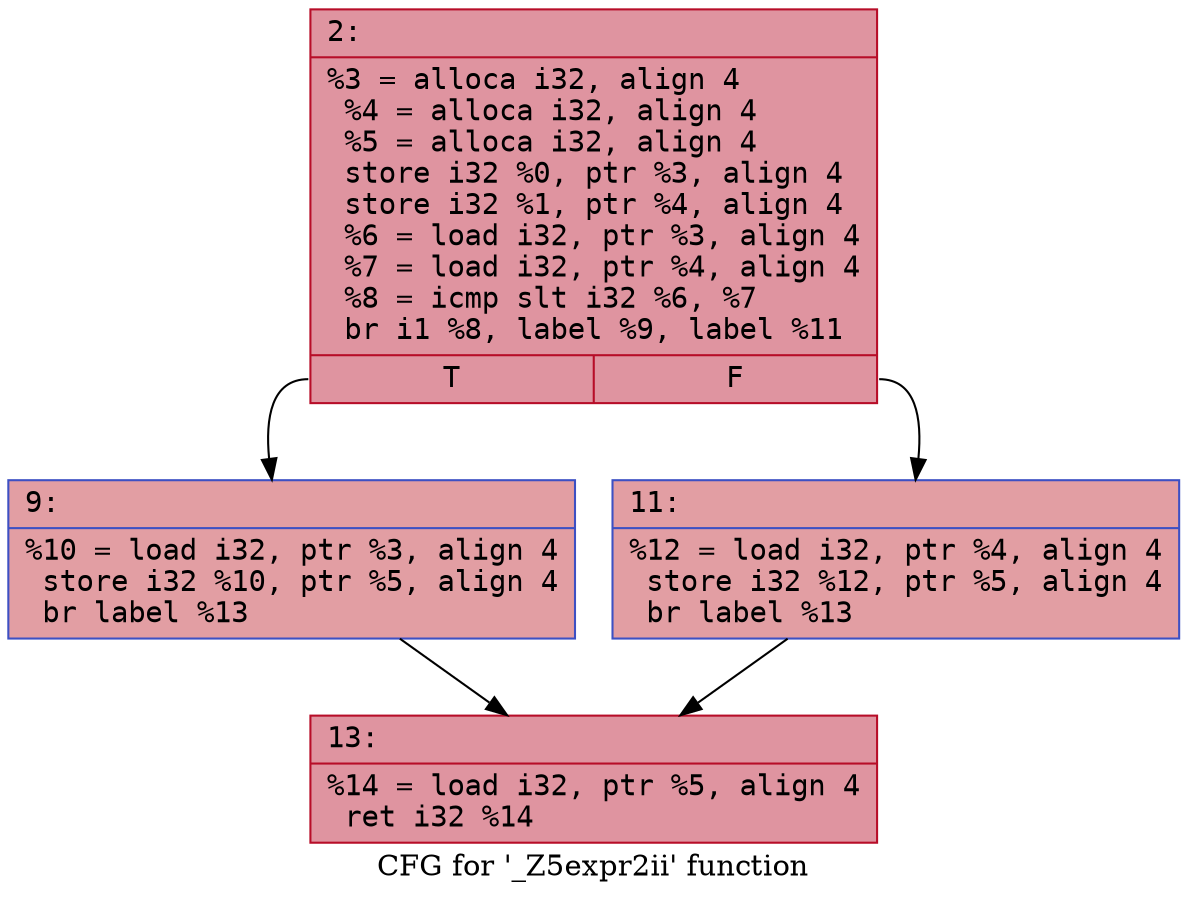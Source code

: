 digraph "CFG for '_Z5expr2ii' function" {
	label="CFG for '_Z5expr2ii' function";

	Node0x5f2a273b6570 [shape=record,color="#b70d28ff", style=filled, fillcolor="#b70d2870" fontname="Courier",label="{2:\l|  %3 = alloca i32, align 4\l  %4 = alloca i32, align 4\l  %5 = alloca i32, align 4\l  store i32 %0, ptr %3, align 4\l  store i32 %1, ptr %4, align 4\l  %6 = load i32, ptr %3, align 4\l  %7 = load i32, ptr %4, align 4\l  %8 = icmp slt i32 %6, %7\l  br i1 %8, label %9, label %11\l|{<s0>T|<s1>F}}"];
	Node0x5f2a273b6570:s0 -> Node0x5f2a273b6a20;
	Node0x5f2a273b6570:s1 -> Node0x5f2a273b6a80;
	Node0x5f2a273b6a20 [shape=record,color="#3d50c3ff", style=filled, fillcolor="#be242e70" fontname="Courier",label="{9:\l|  %10 = load i32, ptr %3, align 4\l  store i32 %10, ptr %5, align 4\l  br label %13\l}"];
	Node0x5f2a273b6a20 -> Node0x5f2a273b6cb0;
	Node0x5f2a273b6a80 [shape=record,color="#3d50c3ff", style=filled, fillcolor="#be242e70" fontname="Courier",label="{11:\l|  %12 = load i32, ptr %4, align 4\l  store i32 %12, ptr %5, align 4\l  br label %13\l}"];
	Node0x5f2a273b6a80 -> Node0x5f2a273b6cb0;
	Node0x5f2a273b6cb0 [shape=record,color="#b70d28ff", style=filled, fillcolor="#b70d2870" fontname="Courier",label="{13:\l|  %14 = load i32, ptr %5, align 4\l  ret i32 %14\l}"];
}
